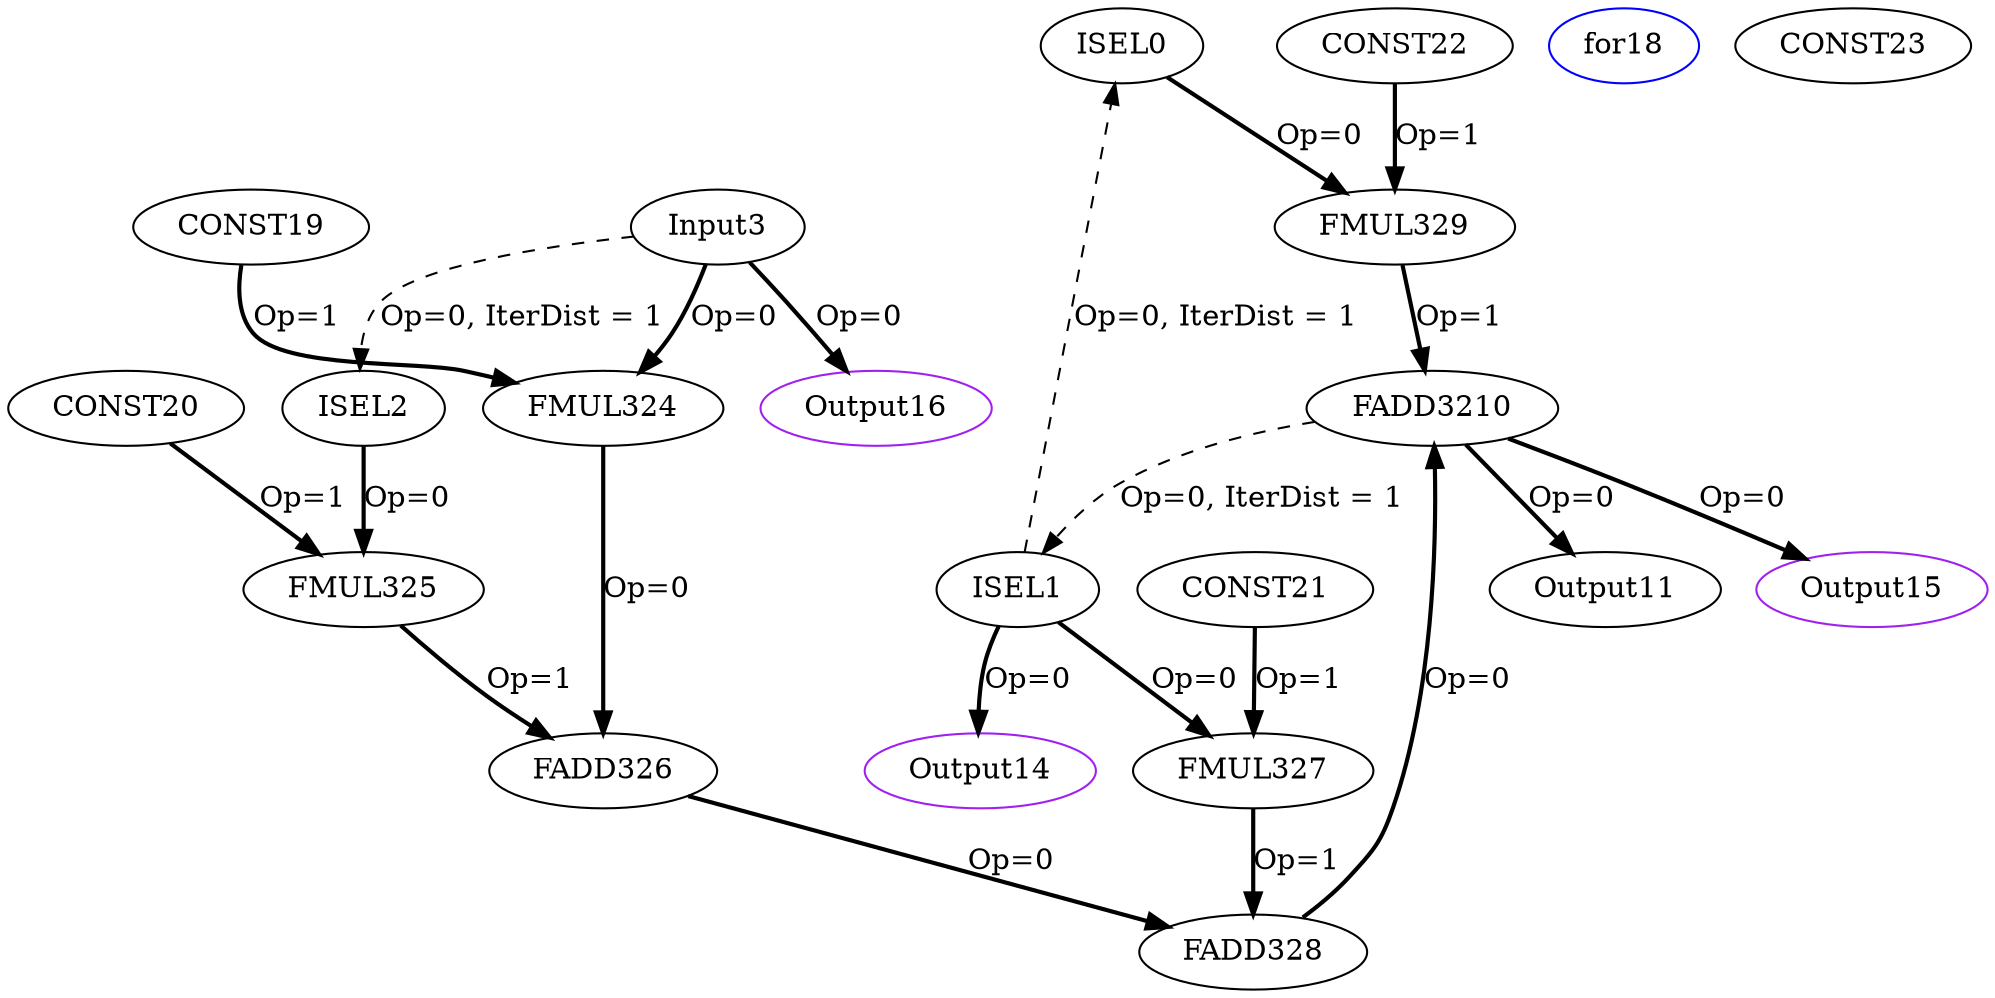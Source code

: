 Digraph G {
ISEL0[opcode = "ISEL", acc_params="0,64,1,32", acc_first=1, color = black];
ISEL1[opcode = "ISEL", acc_params="0,64,1,32", acc_first=1, color = black];
ISEL2[opcode = "ISEL", acc_params="0,64,1,32", acc_first=1, color = black];
Input3[opcode = "Input", ref_name="kernel_deriche_0_0", size="8192", offset="0,0", pattern="4,64,4,32", color = black];
FMUL324[opcode = "FMUL32", color = black];
FMUL325[opcode = "FMUL32", color = black];
FADD326[opcode = "FADD32", color = black];
FMUL327[opcode = "FMUL32", color = black];
FADD328[opcode = "FADD32", color = black];
FMUL329[opcode = "FMUL32", color = black];
FADD3210[opcode = "FADD32", color = black];
Output11[opcode = "Output", ref_name="kernel_deriche_0_1", size="8192", offset="0,0", pattern="4,64,4,32", color = black];
Output14[opcode = "Output", ref_name="kernel_deriche_0_3", size="8", offset="0,0", pattern="0,64,0,32", color = purple];
Output15[opcode = "Output", ref_name="kernel_deriche_0_4", size="8", offset="0,0", pattern="0,64,0,32", color = purple];
Output16[opcode = "Output", ref_name="kernel_deriche_0_2", size="8", offset="0,0", pattern="0,64,0,32", color = purple];
for18[opcode = "for", color = blue];
CONST19[opcode = "CONST", value="0xBE4135C4", color = black];
CONST20[opcode = "CONST", value="0x3DE1B54C", color = black];
CONST21[opcode = "CONST", value="0x3F5744FD", color = black];
CONST22[opcode = "CONST", value="0xBF1B4598", color = black];
CONST23[opcode = "CONST", value="0x00000000", color = black];
Input3 -> FMUL324[color = black, style = bold, operand = 0, label = "Op=0"];
CONST19 -> FMUL324[color = black, style = bold, operand = 1, label = "Op=1"];
ISEL2 -> FMUL325[color = black, style = bold, operand = 0, label = "Op=0"];
CONST20 -> FMUL325[color = black, style = bold, operand = 1, label = "Op=1"];
FMUL324 -> FADD326[color = black, style = bold, operand = 0, label = "Op=0"];
FMUL325 -> FADD326[color = black, style = bold, operand = 1, label = "Op=1"];
ISEL1 -> FMUL327[color = black, style = bold, operand = 0, label = "Op=0"];
CONST21 -> FMUL327[color = black, style = bold, operand = 1, label = "Op=1"];
FADD326 -> FADD328[color = black, style = bold, operand = 0, label = "Op=0"];
FMUL327 -> FADD328[color = black, style = bold, operand = 1, label = "Op=1"];
ISEL0 -> FMUL329[color = black, style = bold, operand = 0, label = "Op=0"];
CONST22 -> FMUL329[color = black, style = bold, operand = 1, label = "Op=1"];
FADD328 -> FADD3210[color = black, style = bold, operand = 0, label = "Op=0"];
FMUL329 -> FADD3210[color = black, style = bold, operand = 1, label = "Op=1"];
FADD3210 -> Output11[color = black, style = bold, operand = 0, label = "Op=0"];
Input3 -> ISEL2[color = black, style = dashed, operand = 0, iterdist = 1, label = "Op=0, IterDist = 1"];
FADD3210 -> ISEL1[color = black, style = dashed, operand = 0, iterdist = 1, label = "Op=0, IterDist = 1"];
ISEL1 -> ISEL0[color = black, style = dashed, operand = 0, iterdist = 1, label = "Op=0, IterDist = 1"];
Input3 -> Output16[color = black, style = bold, operand = 0, label = "Op=0"];
FADD3210 -> Output15[color = black, style = bold, operand = 0, label = "Op=0"];
ISEL1 -> Output14[color = black, style = bold, operand = 0, label = "Op=0"];
}

